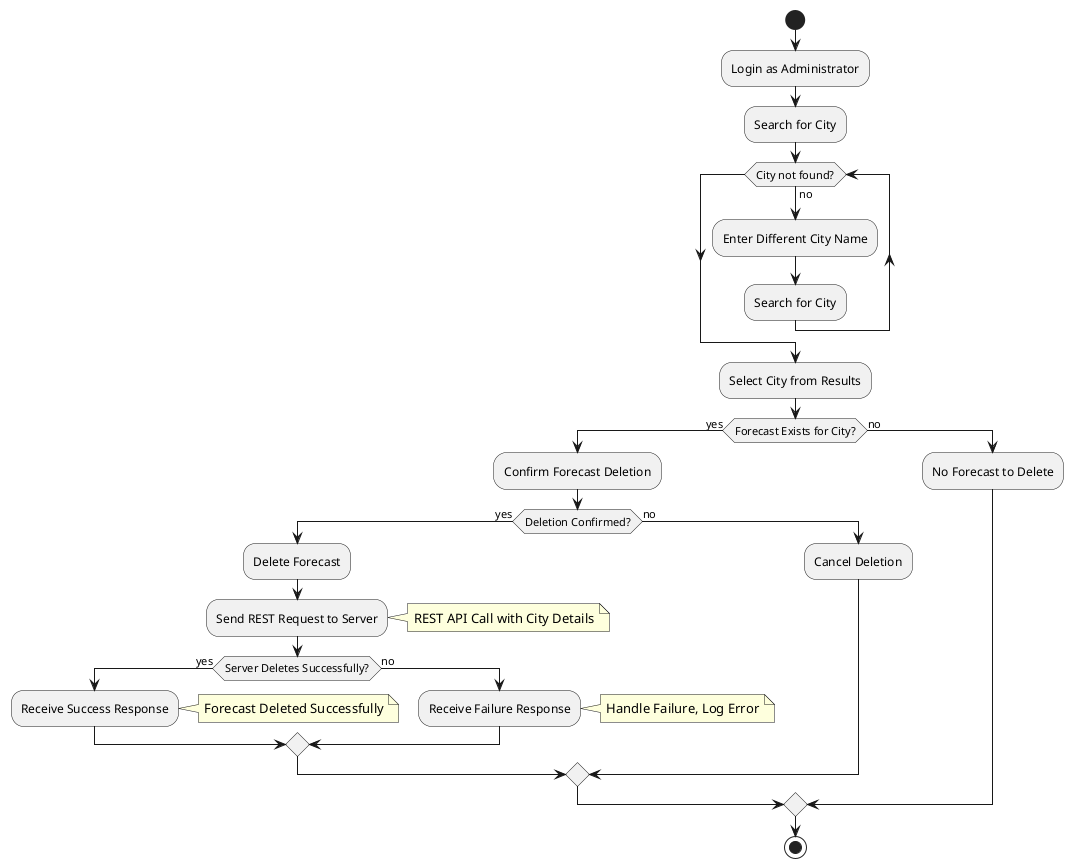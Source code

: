 @startuml delete-forecast
start

:Login as Administrator;
:Search for City;

while (City not found?) is (no)
    :Enter Different City Name;
    :Search for City;
endwhile

:Select City from Results;

if (Forecast Exists for City?) then (yes)
    :Confirm Forecast Deletion;
    if (Deletion Confirmed?) then (yes)
        :Delete Forecast;
        :Send REST Request to Server;
        note right: REST API Call with City Details
        if (Server Deletes Successfully?) then (yes)
            :Receive Success Response;
            note right: Forecast Deleted Successfully
        else (no)
            :Receive Failure Response;
            note right: Handle Failure, Log Error
        endif
    else (no)
        :Cancel Deletion;
    endif
else (no)
    :No Forecast to Delete;
endif

stop
@enduml